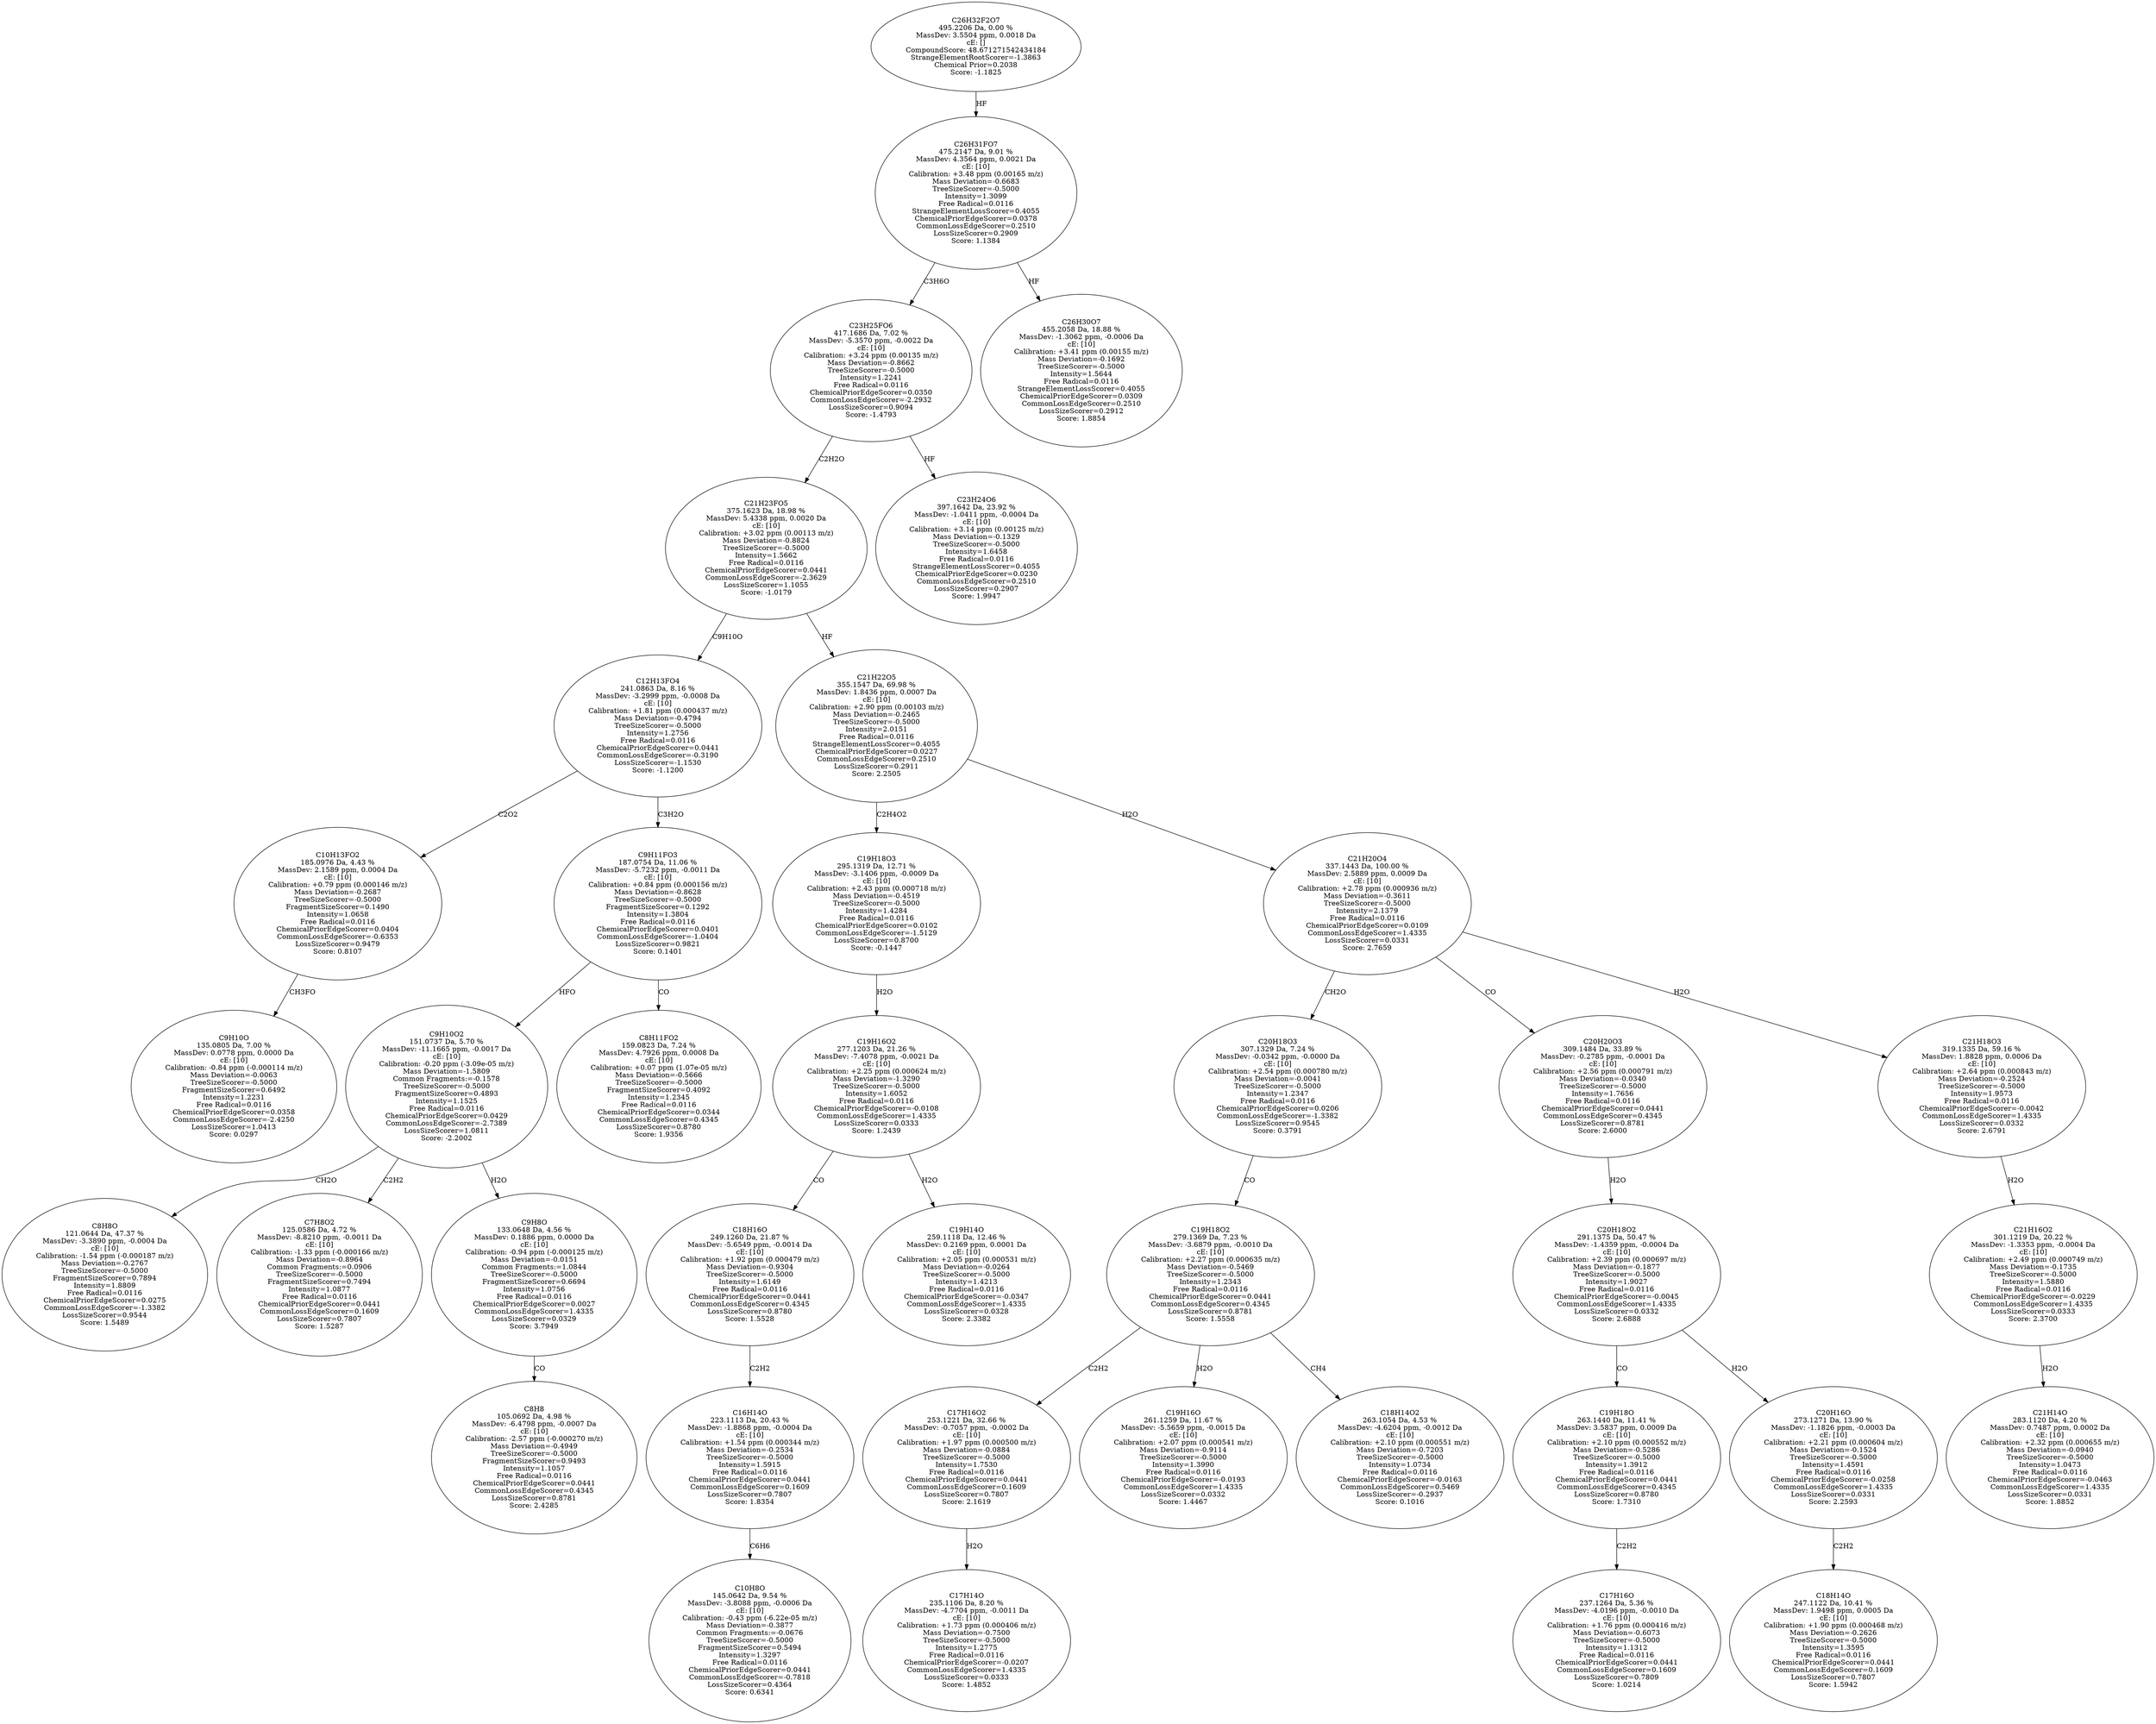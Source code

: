 strict digraph {
v1 [label="C9H10O\n135.0805 Da, 7.00 %\nMassDev: 0.0778 ppm, 0.0000 Da\ncE: [10]\nCalibration: -0.84 ppm (-0.000114 m/z)\nMass Deviation=-0.0063\nTreeSizeScorer=-0.5000\nFragmentSizeScorer=0.6492\nIntensity=1.2231\nFree Radical=0.0116\nChemicalPriorEdgeScorer=0.0358\nCommonLossEdgeScorer=-2.4250\nLossSizeScorer=1.0413\nScore: 0.0297"];
v2 [label="C10H13FO2\n185.0976 Da, 4.43 %\nMassDev: 2.1589 ppm, 0.0004 Da\ncE: [10]\nCalibration: +0.79 ppm (0.000146 m/z)\nMass Deviation=-0.2687\nTreeSizeScorer=-0.5000\nFragmentSizeScorer=0.1490\nIntensity=1.0658\nFree Radical=0.0116\nChemicalPriorEdgeScorer=0.0404\nCommonLossEdgeScorer=-0.6353\nLossSizeScorer=0.9479\nScore: 0.8107"];
v3 [label="C8H8O\n121.0644 Da, 47.37 %\nMassDev: -3.3890 ppm, -0.0004 Da\ncE: [10]\nCalibration: -1.54 ppm (-0.000187 m/z)\nMass Deviation=-0.2767\nTreeSizeScorer=-0.5000\nFragmentSizeScorer=0.7894\nIntensity=1.8809\nFree Radical=0.0116\nChemicalPriorEdgeScorer=0.0275\nCommonLossEdgeScorer=-1.3382\nLossSizeScorer=0.9544\nScore: 1.5489"];
v4 [label="C7H8O2\n125.0586 Da, 4.72 %\nMassDev: -8.8210 ppm, -0.0011 Da\ncE: [10]\nCalibration: -1.33 ppm (-0.000166 m/z)\nMass Deviation=-0.8964\nCommon Fragments:=0.0906\nTreeSizeScorer=-0.5000\nFragmentSizeScorer=0.7494\nIntensity=1.0877\nFree Radical=0.0116\nChemicalPriorEdgeScorer=0.0441\nCommonLossEdgeScorer=0.1609\nLossSizeScorer=0.7807\nScore: 1.5287"];
v5 [label="C8H8\n105.0692 Da, 4.98 %\nMassDev: -6.4798 ppm, -0.0007 Da\ncE: [10]\nCalibration: -2.57 ppm (-0.000270 m/z)\nMass Deviation=-0.4949\nTreeSizeScorer=-0.5000\nFragmentSizeScorer=0.9493\nIntensity=1.1057\nFree Radical=0.0116\nChemicalPriorEdgeScorer=0.0441\nCommonLossEdgeScorer=0.4345\nLossSizeScorer=0.8781\nScore: 2.4285"];
v6 [label="C9H8O\n133.0648 Da, 4.56 %\nMassDev: 0.1886 ppm, 0.0000 Da\ncE: [10]\nCalibration: -0.94 ppm (-0.000125 m/z)\nMass Deviation=-0.0151\nCommon Fragments:=1.0844\nTreeSizeScorer=-0.5000\nFragmentSizeScorer=0.6694\nIntensity=1.0756\nFree Radical=0.0116\nChemicalPriorEdgeScorer=0.0027\nCommonLossEdgeScorer=1.4335\nLossSizeScorer=0.0329\nScore: 3.7949"];
v7 [label="C9H10O2\n151.0737 Da, 5.70 %\nMassDev: -11.1665 ppm, -0.0017 Da\ncE: [10]\nCalibration: -0.20 ppm (-3.09e-05 m/z)\nMass Deviation=-1.5809\nCommon Fragments:=-0.1578\nTreeSizeScorer=-0.5000\nFragmentSizeScorer=0.4893\nIntensity=1.1525\nFree Radical=0.0116\nChemicalPriorEdgeScorer=0.0429\nCommonLossEdgeScorer=-2.7389\nLossSizeScorer=1.0811\nScore: -2.2002"];
v8 [label="C8H11FO2\n159.0823 Da, 7.24 %\nMassDev: 4.7926 ppm, 0.0008 Da\ncE: [10]\nCalibration: +0.07 ppm (1.07e-05 m/z)\nMass Deviation=-0.5666\nTreeSizeScorer=-0.5000\nFragmentSizeScorer=0.4092\nIntensity=1.2345\nFree Radical=0.0116\nChemicalPriorEdgeScorer=0.0344\nCommonLossEdgeScorer=0.4345\nLossSizeScorer=0.8780\nScore: 1.9356"];
v9 [label="C9H11FO3\n187.0754 Da, 11.06 %\nMassDev: -5.7232 ppm, -0.0011 Da\ncE: [10]\nCalibration: +0.84 ppm (0.000156 m/z)\nMass Deviation=-0.8628\nTreeSizeScorer=-0.5000\nFragmentSizeScorer=0.1292\nIntensity=1.3804\nFree Radical=0.0116\nChemicalPriorEdgeScorer=0.0401\nCommonLossEdgeScorer=-1.0404\nLossSizeScorer=0.9821\nScore: 0.1401"];
v10 [label="C12H13FO4\n241.0863 Da, 8.16 %\nMassDev: -3.2999 ppm, -0.0008 Da\ncE: [10]\nCalibration: +1.81 ppm (0.000437 m/z)\nMass Deviation=-0.4794\nTreeSizeScorer=-0.5000\nIntensity=1.2756\nFree Radical=0.0116\nChemicalPriorEdgeScorer=0.0441\nCommonLossEdgeScorer=-0.3190\nLossSizeScorer=-1.1530\nScore: -1.1200"];
v11 [label="C10H8O\n145.0642 Da, 9.54 %\nMassDev: -3.8088 ppm, -0.0006 Da\ncE: [10]\nCalibration: -0.43 ppm (-6.22e-05 m/z)\nMass Deviation=-0.3877\nCommon Fragments:=-0.0676\nTreeSizeScorer=-0.5000\nFragmentSizeScorer=0.5494\nIntensity=1.3297\nFree Radical=0.0116\nChemicalPriorEdgeScorer=0.0441\nCommonLossEdgeScorer=-0.7818\nLossSizeScorer=0.4364\nScore: 0.6341"];
v12 [label="C16H14O\n223.1113 Da, 20.43 %\nMassDev: -1.8868 ppm, -0.0004 Da\ncE: [10]\nCalibration: +1.54 ppm (0.000344 m/z)\nMass Deviation=-0.2534\nTreeSizeScorer=-0.5000\nIntensity=1.5915\nFree Radical=0.0116\nChemicalPriorEdgeScorer=0.0441\nCommonLossEdgeScorer=0.1609\nLossSizeScorer=0.7807\nScore: 1.8354"];
v13 [label="C18H16O\n249.1260 Da, 21.87 %\nMassDev: -5.6549 ppm, -0.0014 Da\ncE: [10]\nCalibration: +1.92 ppm (0.000479 m/z)\nMass Deviation=-0.9304\nTreeSizeScorer=-0.5000\nIntensity=1.6149\nFree Radical=0.0116\nChemicalPriorEdgeScorer=0.0441\nCommonLossEdgeScorer=0.4345\nLossSizeScorer=0.8780\nScore: 1.5528"];
v14 [label="C19H14O\n259.1118 Da, 12.46 %\nMassDev: 0.2169 ppm, 0.0001 Da\ncE: [10]\nCalibration: +2.05 ppm (0.000531 m/z)\nMass Deviation=-0.0264\nTreeSizeScorer=-0.5000\nIntensity=1.4213\nFree Radical=0.0116\nChemicalPriorEdgeScorer=-0.0347\nCommonLossEdgeScorer=1.4335\nLossSizeScorer=0.0328\nScore: 2.3382"];
v15 [label="C19H16O2\n277.1203 Da, 21.26 %\nMassDev: -7.4078 ppm, -0.0021 Da\ncE: [10]\nCalibration: +2.25 ppm (0.000624 m/z)\nMass Deviation=-1.3290\nTreeSizeScorer=-0.5000\nIntensity=1.6052\nFree Radical=0.0116\nChemicalPriorEdgeScorer=-0.0108\nCommonLossEdgeScorer=1.4335\nLossSizeScorer=0.0333\nScore: 1.2439"];
v16 [label="C19H18O3\n295.1319 Da, 12.71 %\nMassDev: -3.1406 ppm, -0.0009 Da\ncE: [10]\nCalibration: +2.43 ppm (0.000718 m/z)\nMass Deviation=-0.4519\nTreeSizeScorer=-0.5000\nIntensity=1.4284\nFree Radical=0.0116\nChemicalPriorEdgeScorer=0.0102\nCommonLossEdgeScorer=-1.5129\nLossSizeScorer=0.8700\nScore: -0.1447"];
v17 [label="C17H14O\n235.1106 Da, 8.20 %\nMassDev: -4.7704 ppm, -0.0011 Da\ncE: [10]\nCalibration: +1.73 ppm (0.000406 m/z)\nMass Deviation=-0.7500\nTreeSizeScorer=-0.5000\nIntensity=1.2775\nFree Radical=0.0116\nChemicalPriorEdgeScorer=-0.0207\nCommonLossEdgeScorer=1.4335\nLossSizeScorer=0.0333\nScore: 1.4852"];
v18 [label="C17H16O2\n253.1221 Da, 32.66 %\nMassDev: -0.7057 ppm, -0.0002 Da\ncE: [10]\nCalibration: +1.97 ppm (0.000500 m/z)\nMass Deviation=-0.0884\nTreeSizeScorer=-0.5000\nIntensity=1.7530\nFree Radical=0.0116\nChemicalPriorEdgeScorer=0.0441\nCommonLossEdgeScorer=0.1609\nLossSizeScorer=0.7807\nScore: 2.1619"];
v19 [label="C19H16O\n261.1259 Da, 11.67 %\nMassDev: -5.5659 ppm, -0.0015 Da\ncE: [10]\nCalibration: +2.07 ppm (0.000541 m/z)\nMass Deviation=-0.9114\nTreeSizeScorer=-0.5000\nIntensity=1.3990\nFree Radical=0.0116\nChemicalPriorEdgeScorer=-0.0193\nCommonLossEdgeScorer=1.4335\nLossSizeScorer=0.0332\nScore: 1.4467"];
v20 [label="C18H14O2\n263.1054 Da, 4.53 %\nMassDev: -4.6204 ppm, -0.0012 Da\ncE: [10]\nCalibration: +2.10 ppm (0.000551 m/z)\nMass Deviation=-0.7203\nTreeSizeScorer=-0.5000\nIntensity=1.0734\nFree Radical=0.0116\nChemicalPriorEdgeScorer=-0.0163\nCommonLossEdgeScorer=0.5469\nLossSizeScorer=-0.2937\nScore: 0.1016"];
v21 [label="C19H18O2\n279.1369 Da, 7.23 %\nMassDev: -3.6879 ppm, -0.0010 Da\ncE: [10]\nCalibration: +2.27 ppm (0.000635 m/z)\nMass Deviation=-0.5469\nTreeSizeScorer=-0.5000\nIntensity=1.2343\nFree Radical=0.0116\nChemicalPriorEdgeScorer=0.0441\nCommonLossEdgeScorer=0.4345\nLossSizeScorer=0.8781\nScore: 1.5558"];
v22 [label="C20H18O3\n307.1329 Da, 7.24 %\nMassDev: -0.0342 ppm, -0.0000 Da\ncE: [10]\nCalibration: +2.54 ppm (0.000780 m/z)\nMass Deviation=-0.0041\nTreeSizeScorer=-0.5000\nIntensity=1.2347\nFree Radical=0.0116\nChemicalPriorEdgeScorer=0.0206\nCommonLossEdgeScorer=-1.3382\nLossSizeScorer=0.9545\nScore: 0.3791"];
v23 [label="C17H16O\n237.1264 Da, 5.36 %\nMassDev: -4.0196 ppm, -0.0010 Da\ncE: [10]\nCalibration: +1.76 ppm (0.000416 m/z)\nMass Deviation=-0.6073\nTreeSizeScorer=-0.5000\nIntensity=1.1312\nFree Radical=0.0116\nChemicalPriorEdgeScorer=0.0441\nCommonLossEdgeScorer=0.1609\nLossSizeScorer=0.7809\nScore: 1.0214"];
v24 [label="C19H18O\n263.1440 Da, 11.41 %\nMassDev: 3.5837 ppm, 0.0009 Da\ncE: [10]\nCalibration: +2.10 ppm (0.000552 m/z)\nMass Deviation=-0.5286\nTreeSizeScorer=-0.5000\nIntensity=1.3912\nFree Radical=0.0116\nChemicalPriorEdgeScorer=0.0441\nCommonLossEdgeScorer=0.4345\nLossSizeScorer=0.8780\nScore: 1.7310"];
v25 [label="C18H14O\n247.1122 Da, 10.41 %\nMassDev: 1.9498 ppm, 0.0005 Da\ncE: [10]\nCalibration: +1.90 ppm (0.000468 m/z)\nMass Deviation=-0.2626\nTreeSizeScorer=-0.5000\nIntensity=1.3595\nFree Radical=0.0116\nChemicalPriorEdgeScorer=0.0441\nCommonLossEdgeScorer=0.1609\nLossSizeScorer=0.7807\nScore: 1.5942"];
v26 [label="C20H16O\n273.1271 Da, 13.90 %\nMassDev: -1.1826 ppm, -0.0003 Da\ncE: [10]\nCalibration: +2.21 ppm (0.000604 m/z)\nMass Deviation=-0.1524\nTreeSizeScorer=-0.5000\nIntensity=1.4591\nFree Radical=0.0116\nChemicalPriorEdgeScorer=-0.0258\nCommonLossEdgeScorer=1.4335\nLossSizeScorer=0.0331\nScore: 2.2593"];
v27 [label="C20H18O2\n291.1375 Da, 50.47 %\nMassDev: -1.4359 ppm, -0.0004 Da\ncE: [10]\nCalibration: +2.39 ppm (0.000697 m/z)\nMass Deviation=-0.1877\nTreeSizeScorer=-0.5000\nIntensity=1.9027\nFree Radical=0.0116\nChemicalPriorEdgeScorer=-0.0045\nCommonLossEdgeScorer=1.4335\nLossSizeScorer=0.0332\nScore: 2.6888"];
v28 [label="C20H20O3\n309.1484 Da, 33.89 %\nMassDev: -0.2785 ppm, -0.0001 Da\ncE: [10]\nCalibration: +2.56 ppm (0.000791 m/z)\nMass Deviation=-0.0340\nTreeSizeScorer=-0.5000\nIntensity=1.7656\nFree Radical=0.0116\nChemicalPriorEdgeScorer=0.0441\nCommonLossEdgeScorer=0.4345\nLossSizeScorer=0.8781\nScore: 2.6000"];
v29 [label="C21H14O\n283.1120 Da, 4.20 %\nMassDev: 0.7487 ppm, 0.0002 Da\ncE: [10]\nCalibration: +2.32 ppm (0.000655 m/z)\nMass Deviation=-0.0940\nTreeSizeScorer=-0.5000\nIntensity=1.0473\nFree Radical=0.0116\nChemicalPriorEdgeScorer=-0.0463\nCommonLossEdgeScorer=1.4335\nLossSizeScorer=0.0331\nScore: 1.8852"];
v30 [label="C21H16O2\n301.1219 Da, 20.22 %\nMassDev: -1.3353 ppm, -0.0004 Da\ncE: [10]\nCalibration: +2.49 ppm (0.000749 m/z)\nMass Deviation=-0.1735\nTreeSizeScorer=-0.5000\nIntensity=1.5880\nFree Radical=0.0116\nChemicalPriorEdgeScorer=-0.0229\nCommonLossEdgeScorer=1.4335\nLossSizeScorer=0.0333\nScore: 2.3700"];
v31 [label="C21H18O3\n319.1335 Da, 59.16 %\nMassDev: 1.8828 ppm, 0.0006 Da\ncE: [10]\nCalibration: +2.64 ppm (0.000843 m/z)\nMass Deviation=-0.2524\nTreeSizeScorer=-0.5000\nIntensity=1.9573\nFree Radical=0.0116\nChemicalPriorEdgeScorer=-0.0042\nCommonLossEdgeScorer=1.4335\nLossSizeScorer=0.0332\nScore: 2.6791"];
v32 [label="C21H20O4\n337.1443 Da, 100.00 %\nMassDev: 2.5889 ppm, 0.0009 Da\ncE: [10]\nCalibration: +2.78 ppm (0.000936 m/z)\nMass Deviation=-0.3611\nTreeSizeScorer=-0.5000\nIntensity=2.1379\nFree Radical=0.0116\nChemicalPriorEdgeScorer=0.0109\nCommonLossEdgeScorer=1.4335\nLossSizeScorer=0.0331\nScore: 2.7659"];
v33 [label="C21H22O5\n355.1547 Da, 69.98 %\nMassDev: 1.8436 ppm, 0.0007 Da\ncE: [10]\nCalibration: +2.90 ppm (0.00103 m/z)\nMass Deviation=-0.2465\nTreeSizeScorer=-0.5000\nIntensity=2.0151\nFree Radical=0.0116\nStrangeElementLossScorer=0.4055\nChemicalPriorEdgeScorer=0.0227\nCommonLossEdgeScorer=0.2510\nLossSizeScorer=0.2911\nScore: 2.2505"];
v34 [label="C21H23FO5\n375.1623 Da, 18.98 %\nMassDev: 5.4338 ppm, 0.0020 Da\ncE: [10]\nCalibration: +3.02 ppm (0.00113 m/z)\nMass Deviation=-0.8824\nTreeSizeScorer=-0.5000\nIntensity=1.5662\nFree Radical=0.0116\nChemicalPriorEdgeScorer=0.0441\nCommonLossEdgeScorer=-2.3629\nLossSizeScorer=1.1055\nScore: -1.0179"];
v35 [label="C23H24O6\n397.1642 Da, 23.92 %\nMassDev: -1.0411 ppm, -0.0004 Da\ncE: [10]\nCalibration: +3.14 ppm (0.00125 m/z)\nMass Deviation=-0.1329\nTreeSizeScorer=-0.5000\nIntensity=1.6458\nFree Radical=0.0116\nStrangeElementLossScorer=0.4055\nChemicalPriorEdgeScorer=0.0230\nCommonLossEdgeScorer=0.2510\nLossSizeScorer=0.2907\nScore: 1.9947"];
v36 [label="C23H25FO6\n417.1686 Da, 7.02 %\nMassDev: -5.3570 ppm, -0.0022 Da\ncE: [10]\nCalibration: +3.24 ppm (0.00135 m/z)\nMass Deviation=-0.8662\nTreeSizeScorer=-0.5000\nIntensity=1.2241\nFree Radical=0.0116\nChemicalPriorEdgeScorer=0.0350\nCommonLossEdgeScorer=-2.2932\nLossSizeScorer=0.9094\nScore: -1.4793"];
v37 [label="C26H30O7\n455.2058 Da, 18.88 %\nMassDev: -1.3062 ppm, -0.0006 Da\ncE: [10]\nCalibration: +3.41 ppm (0.00155 m/z)\nMass Deviation=-0.1692\nTreeSizeScorer=-0.5000\nIntensity=1.5644\nFree Radical=0.0116\nStrangeElementLossScorer=0.4055\nChemicalPriorEdgeScorer=0.0309\nCommonLossEdgeScorer=0.2510\nLossSizeScorer=0.2912\nScore: 1.8854"];
v38 [label="C26H31FO7\n475.2147 Da, 9.01 %\nMassDev: 4.3564 ppm, 0.0021 Da\ncE: [10]\nCalibration: +3.48 ppm (0.00165 m/z)\nMass Deviation=-0.6683\nTreeSizeScorer=-0.5000\nIntensity=1.3099\nFree Radical=0.0116\nStrangeElementLossScorer=0.4055\nChemicalPriorEdgeScorer=0.0378\nCommonLossEdgeScorer=0.2510\nLossSizeScorer=0.2909\nScore: 1.1384"];
v39 [label="C26H32F2O7\n495.2206 Da, 0.00 %\nMassDev: 3.5504 ppm, 0.0018 Da\ncE: []\nCompoundScore: 48.671271542434184\nStrangeElementRootScorer=-1.3863\nChemical Prior=0.2038\nScore: -1.1825"];
v2 -> v1 [label="CH3FO"];
v10 -> v2 [label="C2O2"];
v7 -> v3 [label="CH2O"];
v7 -> v4 [label="C2H2"];
v6 -> v5 [label="CO"];
v7 -> v6 [label="H2O"];
v9 -> v7 [label="HFO"];
v9 -> v8 [label="CO"];
v10 -> v9 [label="C3H2O"];
v34 -> v10 [label="C9H10O"];
v12 -> v11 [label="C6H6"];
v13 -> v12 [label="C2H2"];
v15 -> v13 [label="CO"];
v15 -> v14 [label="H2O"];
v16 -> v15 [label="H2O"];
v33 -> v16 [label="C2H4O2"];
v18 -> v17 [label="H2O"];
v21 -> v18 [label="C2H2"];
v21 -> v19 [label="H2O"];
v21 -> v20 [label="CH4"];
v22 -> v21 [label="CO"];
v32 -> v22 [label="CH2O"];
v24 -> v23 [label="C2H2"];
v27 -> v24 [label="CO"];
v26 -> v25 [label="C2H2"];
v27 -> v26 [label="H2O"];
v28 -> v27 [label="H2O"];
v32 -> v28 [label="CO"];
v30 -> v29 [label="H2O"];
v31 -> v30 [label="H2O"];
v32 -> v31 [label="H2O"];
v33 -> v32 [label="H2O"];
v34 -> v33 [label="HF"];
v36 -> v34 [label="C2H2O"];
v36 -> v35 [label="HF"];
v38 -> v36 [label="C3H6O"];
v38 -> v37 [label="HF"];
v39 -> v38 [label="HF"];
}